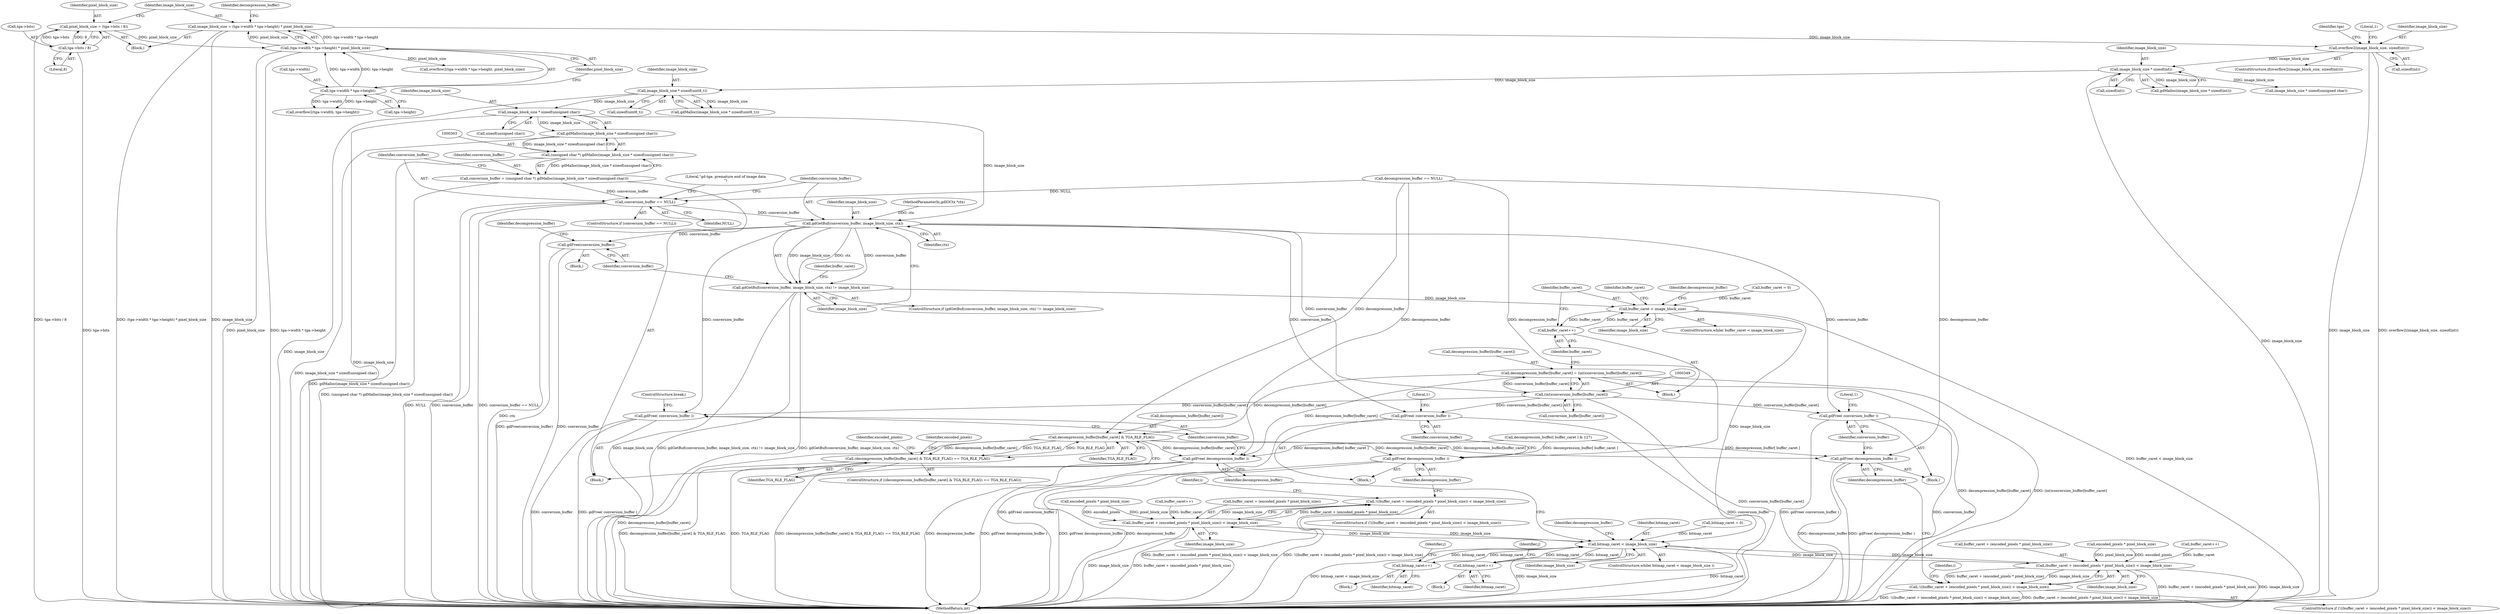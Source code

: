 digraph "0_libgd_01c61f8ab110a77ae64b5ca67c244c728c506f03@API" {
"1000305" [label="(Call,image_block_size * sizeof(unsigned char))"];
"1000288" [label="(Call,image_block_size * sizeof(uint8_t))"];
"1000210" [label="(Call,image_block_size * sizeof(int))"];
"1000180" [label="(Call,overflow2(image_block_size, sizeof(int)))"];
"1000117" [label="(Call,image_block_size = (tga->width * tga->height) * pixel_block_size)"];
"1000119" [label="(Call,(tga->width * tga->height) * pixel_block_size)"];
"1000120" [label="(Call,tga->width * tga->height)"];
"1000109" [label="(Call,pixel_block_size = (tga->bits / 8))"];
"1000111" [label="(Call,tga->bits / 8)"];
"1000304" [label="(Call,gdMalloc(image_block_size * sizeof(unsigned char)))"];
"1000302" [label="(Call,(unsigned char *) gdMalloc(image_block_size * sizeof(unsigned char)))"];
"1000300" [label="(Call,conversion_buffer = (unsigned char *) gdMalloc(image_block_size * sizeof(unsigned char)))"];
"1000310" [label="(Call,conversion_buffer == NULL)"];
"1000323" [label="(Call,gdGetBuf(conversion_buffer, image_block_size, ctx))"];
"1000322" [label="(Call,gdGetBuf(conversion_buffer, image_block_size, ctx) != image_block_size)"];
"1000340" [label="(Call,buffer_caret < image_block_size)"];
"1000353" [label="(Call,buffer_caret++)"];
"1000359" [label="(Call,bitmap_caret < image_block_size)"];
"1000390" [label="(Call,(buffer_caret + (encoded_pixels * pixel_block_size)) < image_block_size)"];
"1000389" [label="(Call,!((buffer_caret + (encoded_pixels * pixel_block_size)) < image_block_size))"];
"1000425" [label="(Call,bitmap_caret++)"];
"1000460" [label="(Call,(buffer_caret + (encoded_pixels * pixel_block_size)) < image_block_size)"];
"1000459" [label="(Call,!((buffer_caret + (encoded_pixels * pixel_block_size)) < image_block_size))"];
"1000495" [label="(Call,bitmap_caret++)"];
"1000329" [label="(Call,gdFree(conversion_buffer))"];
"1000348" [label="(Call,(int)conversion_buffer[buffer_caret])"];
"1000344" [label="(Call,decompression_buffer[buffer_caret] = (int)conversion_buffer[buffer_caret])"];
"1000365" [label="(Call,decompression_buffer[buffer_caret] & TGA_RLE_FLAG)"];
"1000364" [label="(Call,(decompression_buffer[buffer_caret] & TGA_RLE_FLAG) == TGA_RLE_FLAG)"];
"1000398" [label="(Call,gdFree( decompression_buffer ))"];
"1000468" [label="(Call,gdFree( decompression_buffer ))"];
"1000512" [label="(Call,gdFree( decompression_buffer ))"];
"1000400" [label="(Call,gdFree( conversion_buffer ))"];
"1000470" [label="(Call,gdFree( conversion_buffer ))"];
"1000514" [label="(Call,gdFree( conversion_buffer ))"];
"1000519" [label="(MethodReturn,int)"];
"1000345" [label="(Call,decompression_buffer[buffer_caret])"];
"1000110" [label="(Identifier,pixel_block_size)"];
"1000340" [label="(Call,buffer_caret < image_block_size)"];
"1000364" [label="(Call,(decompression_buffer[buffer_caret] & TGA_RLE_FLAG) == TGA_RLE_FLAG)"];
"1000234" [label="(Call,image_block_size * sizeof(unsigned char))"];
"1000130" [label="(Identifier,decompression_buffer)"];
"1000105" [label="(MethodParameterIn,gdIOCtx *ctx)"];
"1000180" [label="(Call,overflow2(image_block_size, sizeof(int)))"];
"1000469" [label="(Identifier,decompression_buffer)"];
"1000407" [label="(Identifier,i)"];
"1000388" [label="(ControlStructure,if (!((buffer_caret + (encoded_pixels * pixel_block_size)) < image_block_size)))"];
"1000397" [label="(Block,)"];
"1000212" [label="(Call,sizeof(int))"];
"1000458" [label="(ControlStructure,if (!((buffer_caret + (encoded_pixels * pixel_block_size)) < image_block_size)))"];
"1000490" [label="(Identifier,j)"];
"1000181" [label="(Identifier,image_block_size)"];
"1000311" [label="(Identifier,conversion_buffer)"];
"1000321" [label="(ControlStructure,if (gdGetBuf(conversion_buffer, image_block_size, ctx) != image_block_size))"];
"1000154" [label="(Call,overflow2(tga->width, tga->height))"];
"1000182" [label="(Call,sizeof(int))"];
"1000361" [label="(Identifier,image_block_size)"];
"1000367" [label="(Identifier,decompression_buffer)"];
"1000463" [label="(Call,encoded_pixels * pixel_block_size)"];
"1000309" [label="(ControlStructure,if (conversion_buffer == NULL))"];
"1000289" [label="(Identifier,image_block_size)"];
"1000121" [label="(Call,tga->width)"];
"1000492" [label="(Block,)"];
"1000342" [label="(Identifier,image_block_size)"];
"1000496" [label="(Identifier,bitmap_caret)"];
"1000467" [label="(Block,)"];
"1000360" [label="(Identifier,bitmap_caret)"];
"1000107" [label="(Block,)"];
"1000516" [label="(ControlStructure,break;)"];
"1000326" [label="(Identifier,ctx)"];
"1000359" [label="(Call,bitmap_caret < image_block_size)"];
"1000115" [label="(Literal,8)"];
"1000512" [label="(Call,gdFree( decompression_buffer ))"];
"1000401" [label="(Identifier,conversion_buffer)"];
"1000375" [label="(Call,decompression_buffer[ buffer_caret ] & 127)"];
"1000474" [label="(Literal,1)"];
"1000356" [label="(Identifier,buffer_caret)"];
"1000304" [label="(Call,gdMalloc(image_block_size * sizeof(unsigned char)))"];
"1000111" [label="(Call,tga->bits / 8)"];
"1000227" [label="(Block,)"];
"1000312" [label="(Identifier,NULL)"];
"1000315" [label="(Literal,\"gd-tga: premature end of image data\n\")"];
"1000370" [label="(Identifier,TGA_RLE_FLAG)"];
"1000514" [label="(Call,gdFree( conversion_buffer ))"];
"1000350" [label="(Call,conversion_buffer[buffer_caret])"];
"1000328" [label="(Block,)"];
"1000396" [label="(Identifier,image_block_size)"];
"1000327" [label="(Identifier,image_block_size)"];
"1000192" [label="(Identifier,tga)"];
"1000332" [label="(Identifier,decompression_buffer)"];
"1000513" [label="(Identifier,decompression_buffer)"];
"1000451" [label="(Call,buffer_caret++)"];
"1000187" [label="(Literal,1)"];
"1000343" [label="(Block,)"];
"1000124" [label="(Call,tga->height)"];
"1000305" [label="(Call,image_block_size * sizeof(unsigned char))"];
"1000363" [label="(ControlStructure,if ((decompression_buffer[buffer_caret] & TGA_RLE_FLAG) == TGA_RLE_FLAG))"];
"1000112" [label="(Call,tga->bits)"];
"1000358" [label="(ControlStructure,while( bitmap_caret < image_block_size ))"];
"1000365" [label="(Call,decompression_buffer[buffer_caret] & TGA_RLE_FLAG)"];
"1000324" [label="(Identifier,conversion_buffer)"];
"1000325" [label="(Identifier,image_block_size)"];
"1000118" [label="(Identifier,image_block_size)"];
"1000420" [label="(Identifier,j)"];
"1000209" [label="(Call,gdMalloc(image_block_size * sizeof(int)))"];
"1000353" [label="(Call,buffer_caret++)"];
"1000307" [label="(Call,sizeof(unsigned char))"];
"1000470" [label="(Call,gdFree( conversion_buffer ))"];
"1000369" [label="(Identifier,TGA_RLE_FLAG)"];
"1000119" [label="(Call,(tga->width * tga->height) * pixel_block_size)"];
"1000120" [label="(Call,tga->width * tga->height)"];
"1000468" [label="(Call,gdFree( decompression_buffer ))"];
"1000471" [label="(Identifier,conversion_buffer)"];
"1000117" [label="(Call,image_block_size = (tga->width * tga->height) * pixel_block_size)"];
"1000426" [label="(Identifier,bitmap_caret)"];
"1000166" [label="(Call,overflow2(tga->width * tga->height, pixel_block_size))"];
"1000398" [label="(Call,gdFree( decompression_buffer ))"];
"1000348" [label="(Call,(int)conversion_buffer[buffer_caret])"];
"1000341" [label="(Identifier,buffer_caret)"];
"1000300" [label="(Call,conversion_buffer = (unsigned char *) gdMalloc(image_block_size * sizeof(unsigned char)))"];
"1000339" [label="(ControlStructure,while( buffer_caret < image_block_size))"];
"1000293" [label="(Call,decompression_buffer == NULL)"];
"1000389" [label="(Call,!((buffer_caret + (encoded_pixels * pixel_block_size)) < image_block_size))"];
"1000306" [label="(Identifier,image_block_size)"];
"1000301" [label="(Identifier,conversion_buffer)"];
"1000425" [label="(Call,bitmap_caret++)"];
"1000346" [label="(Identifier,decompression_buffer)"];
"1000477" [label="(Identifier,i)"];
"1000322" [label="(Call,gdGetBuf(conversion_buffer, image_block_size, ctx) != image_block_size)"];
"1000381" [label="(Call,buffer_caret++)"];
"1000330" [label="(Identifier,conversion_buffer)"];
"1000354" [label="(Identifier,buffer_caret)"];
"1000211" [label="(Identifier,image_block_size)"];
"1000179" [label="(ControlStructure,if(overflow2(image_block_size, sizeof(int))))"];
"1000393" [label="(Call,encoded_pixels * pixel_block_size)"];
"1000495" [label="(Call,bitmap_caret++)"];
"1000329" [label="(Call,gdFree(conversion_buffer))"];
"1000290" [label="(Call,sizeof(uint8_t))"];
"1000373" [label="(Identifier,encoded_pixels)"];
"1000336" [label="(Call,buffer_caret = 0)"];
"1000399" [label="(Identifier,decompression_buffer)"];
"1000459" [label="(Call,!((buffer_caret + (encoded_pixels * pixel_block_size)) < image_block_size))"];
"1000310" [label="(Call,conversion_buffer == NULL)"];
"1000515" [label="(Identifier,conversion_buffer)"];
"1000404" [label="(Literal,1)"];
"1000323" [label="(Call,gdGetBuf(conversion_buffer, image_block_size, ctx))"];
"1000390" [label="(Call,(buffer_caret + (encoded_pixels * pixel_block_size)) < image_block_size)"];
"1000391" [label="(Call,buffer_caret + (encoded_pixels * pixel_block_size))"];
"1000466" [label="(Identifier,image_block_size)"];
"1000337" [label="(Identifier,buffer_caret)"];
"1000210" [label="(Call,image_block_size * sizeof(int))"];
"1000344" [label="(Call,decompression_buffer[buffer_caret] = (int)conversion_buffer[buffer_caret])"];
"1000127" [label="(Identifier,pixel_block_size)"];
"1000109" [label="(Call,pixel_block_size = (tga->bits / 8))"];
"1000460" [label="(Call,(buffer_caret + (encoded_pixels * pixel_block_size)) < image_block_size)"];
"1000445" [label="(Identifier,encoded_pixels)"];
"1000302" [label="(Call,(unsigned char *) gdMalloc(image_block_size * sizeof(unsigned char)))"];
"1000141" [label="(Call,bitmap_caret = 0)"];
"1000366" [label="(Call,decompression_buffer[buffer_caret])"];
"1000461" [label="(Call,buffer_caret + (encoded_pixels * pixel_block_size))"];
"1000287" [label="(Call,gdMalloc(image_block_size * sizeof(uint8_t)))"];
"1000400" [label="(Call,gdFree( conversion_buffer ))"];
"1000288" [label="(Call,image_block_size * sizeof(uint8_t))"];
"1000422" [label="(Block,)"];
"1000305" -> "1000304"  [label="AST: "];
"1000305" -> "1000307"  [label="CFG: "];
"1000306" -> "1000305"  [label="AST: "];
"1000307" -> "1000305"  [label="AST: "];
"1000304" -> "1000305"  [label="CFG: "];
"1000305" -> "1000519"  [label="DDG: image_block_size"];
"1000305" -> "1000304"  [label="DDG: image_block_size"];
"1000288" -> "1000305"  [label="DDG: image_block_size"];
"1000305" -> "1000323"  [label="DDG: image_block_size"];
"1000288" -> "1000287"  [label="AST: "];
"1000288" -> "1000290"  [label="CFG: "];
"1000289" -> "1000288"  [label="AST: "];
"1000290" -> "1000288"  [label="AST: "];
"1000287" -> "1000288"  [label="CFG: "];
"1000288" -> "1000519"  [label="DDG: image_block_size"];
"1000288" -> "1000287"  [label="DDG: image_block_size"];
"1000210" -> "1000288"  [label="DDG: image_block_size"];
"1000210" -> "1000209"  [label="AST: "];
"1000210" -> "1000212"  [label="CFG: "];
"1000211" -> "1000210"  [label="AST: "];
"1000212" -> "1000210"  [label="AST: "];
"1000209" -> "1000210"  [label="CFG: "];
"1000210" -> "1000519"  [label="DDG: image_block_size"];
"1000210" -> "1000209"  [label="DDG: image_block_size"];
"1000180" -> "1000210"  [label="DDG: image_block_size"];
"1000210" -> "1000234"  [label="DDG: image_block_size"];
"1000180" -> "1000179"  [label="AST: "];
"1000180" -> "1000182"  [label="CFG: "];
"1000181" -> "1000180"  [label="AST: "];
"1000182" -> "1000180"  [label="AST: "];
"1000187" -> "1000180"  [label="CFG: "];
"1000192" -> "1000180"  [label="CFG: "];
"1000180" -> "1000519"  [label="DDG: image_block_size"];
"1000180" -> "1000519"  [label="DDG: overflow2(image_block_size, sizeof(int))"];
"1000117" -> "1000180"  [label="DDG: image_block_size"];
"1000117" -> "1000107"  [label="AST: "];
"1000117" -> "1000119"  [label="CFG: "];
"1000118" -> "1000117"  [label="AST: "];
"1000119" -> "1000117"  [label="AST: "];
"1000130" -> "1000117"  [label="CFG: "];
"1000117" -> "1000519"  [label="DDG: image_block_size"];
"1000117" -> "1000519"  [label="DDG: (tga->width * tga->height) * pixel_block_size"];
"1000119" -> "1000117"  [label="DDG: tga->width * tga->height"];
"1000119" -> "1000117"  [label="DDG: pixel_block_size"];
"1000119" -> "1000127"  [label="CFG: "];
"1000120" -> "1000119"  [label="AST: "];
"1000127" -> "1000119"  [label="AST: "];
"1000119" -> "1000519"  [label="DDG: pixel_block_size"];
"1000119" -> "1000519"  [label="DDG: tga->width * tga->height"];
"1000120" -> "1000119"  [label="DDG: tga->width"];
"1000120" -> "1000119"  [label="DDG: tga->height"];
"1000109" -> "1000119"  [label="DDG: pixel_block_size"];
"1000119" -> "1000166"  [label="DDG: pixel_block_size"];
"1000120" -> "1000124"  [label="CFG: "];
"1000121" -> "1000120"  [label="AST: "];
"1000124" -> "1000120"  [label="AST: "];
"1000127" -> "1000120"  [label="CFG: "];
"1000120" -> "1000154"  [label="DDG: tga->width"];
"1000120" -> "1000154"  [label="DDG: tga->height"];
"1000109" -> "1000107"  [label="AST: "];
"1000109" -> "1000111"  [label="CFG: "];
"1000110" -> "1000109"  [label="AST: "];
"1000111" -> "1000109"  [label="AST: "];
"1000118" -> "1000109"  [label="CFG: "];
"1000109" -> "1000519"  [label="DDG: tga->bits / 8"];
"1000111" -> "1000109"  [label="DDG: tga->bits"];
"1000111" -> "1000109"  [label="DDG: 8"];
"1000111" -> "1000115"  [label="CFG: "];
"1000112" -> "1000111"  [label="AST: "];
"1000115" -> "1000111"  [label="AST: "];
"1000111" -> "1000519"  [label="DDG: tga->bits"];
"1000304" -> "1000302"  [label="AST: "];
"1000302" -> "1000304"  [label="CFG: "];
"1000304" -> "1000519"  [label="DDG: image_block_size * sizeof(unsigned char)"];
"1000304" -> "1000302"  [label="DDG: image_block_size * sizeof(unsigned char)"];
"1000302" -> "1000300"  [label="AST: "];
"1000303" -> "1000302"  [label="AST: "];
"1000300" -> "1000302"  [label="CFG: "];
"1000302" -> "1000519"  [label="DDG: gdMalloc(image_block_size * sizeof(unsigned char))"];
"1000302" -> "1000300"  [label="DDG: gdMalloc(image_block_size * sizeof(unsigned char))"];
"1000300" -> "1000227"  [label="AST: "];
"1000301" -> "1000300"  [label="AST: "];
"1000311" -> "1000300"  [label="CFG: "];
"1000300" -> "1000519"  [label="DDG: (unsigned char *) gdMalloc(image_block_size * sizeof(unsigned char))"];
"1000300" -> "1000310"  [label="DDG: conversion_buffer"];
"1000310" -> "1000309"  [label="AST: "];
"1000310" -> "1000312"  [label="CFG: "];
"1000311" -> "1000310"  [label="AST: "];
"1000312" -> "1000310"  [label="AST: "];
"1000315" -> "1000310"  [label="CFG: "];
"1000324" -> "1000310"  [label="CFG: "];
"1000310" -> "1000519"  [label="DDG: conversion_buffer == NULL"];
"1000310" -> "1000519"  [label="DDG: NULL"];
"1000310" -> "1000519"  [label="DDG: conversion_buffer"];
"1000293" -> "1000310"  [label="DDG: NULL"];
"1000310" -> "1000323"  [label="DDG: conversion_buffer"];
"1000323" -> "1000322"  [label="AST: "];
"1000323" -> "1000326"  [label="CFG: "];
"1000324" -> "1000323"  [label="AST: "];
"1000325" -> "1000323"  [label="AST: "];
"1000326" -> "1000323"  [label="AST: "];
"1000327" -> "1000323"  [label="CFG: "];
"1000323" -> "1000519"  [label="DDG: ctx"];
"1000323" -> "1000322"  [label="DDG: conversion_buffer"];
"1000323" -> "1000322"  [label="DDG: image_block_size"];
"1000323" -> "1000322"  [label="DDG: ctx"];
"1000105" -> "1000323"  [label="DDG: ctx"];
"1000323" -> "1000329"  [label="DDG: conversion_buffer"];
"1000323" -> "1000348"  [label="DDG: conversion_buffer"];
"1000323" -> "1000400"  [label="DDG: conversion_buffer"];
"1000323" -> "1000470"  [label="DDG: conversion_buffer"];
"1000323" -> "1000514"  [label="DDG: conversion_buffer"];
"1000322" -> "1000321"  [label="AST: "];
"1000322" -> "1000327"  [label="CFG: "];
"1000327" -> "1000322"  [label="AST: "];
"1000330" -> "1000322"  [label="CFG: "];
"1000337" -> "1000322"  [label="CFG: "];
"1000322" -> "1000519"  [label="DDG: gdGetBuf(conversion_buffer, image_block_size, ctx) != image_block_size"];
"1000322" -> "1000519"  [label="DDG: gdGetBuf(conversion_buffer, image_block_size, ctx)"];
"1000322" -> "1000519"  [label="DDG: image_block_size"];
"1000322" -> "1000340"  [label="DDG: image_block_size"];
"1000340" -> "1000339"  [label="AST: "];
"1000340" -> "1000342"  [label="CFG: "];
"1000341" -> "1000340"  [label="AST: "];
"1000342" -> "1000340"  [label="AST: "];
"1000346" -> "1000340"  [label="CFG: "];
"1000356" -> "1000340"  [label="CFG: "];
"1000340" -> "1000519"  [label="DDG: buffer_caret < image_block_size"];
"1000353" -> "1000340"  [label="DDG: buffer_caret"];
"1000336" -> "1000340"  [label="DDG: buffer_caret"];
"1000340" -> "1000353"  [label="DDG: buffer_caret"];
"1000340" -> "1000359"  [label="DDG: image_block_size"];
"1000353" -> "1000343"  [label="AST: "];
"1000353" -> "1000354"  [label="CFG: "];
"1000354" -> "1000353"  [label="AST: "];
"1000341" -> "1000353"  [label="CFG: "];
"1000359" -> "1000358"  [label="AST: "];
"1000359" -> "1000361"  [label="CFG: "];
"1000360" -> "1000359"  [label="AST: "];
"1000361" -> "1000359"  [label="AST: "];
"1000367" -> "1000359"  [label="CFG: "];
"1000513" -> "1000359"  [label="CFG: "];
"1000359" -> "1000519"  [label="DDG: image_block_size"];
"1000359" -> "1000519"  [label="DDG: bitmap_caret"];
"1000359" -> "1000519"  [label="DDG: bitmap_caret < image_block_size"];
"1000141" -> "1000359"  [label="DDG: bitmap_caret"];
"1000495" -> "1000359"  [label="DDG: bitmap_caret"];
"1000425" -> "1000359"  [label="DDG: bitmap_caret"];
"1000390" -> "1000359"  [label="DDG: image_block_size"];
"1000460" -> "1000359"  [label="DDG: image_block_size"];
"1000359" -> "1000390"  [label="DDG: image_block_size"];
"1000359" -> "1000425"  [label="DDG: bitmap_caret"];
"1000359" -> "1000460"  [label="DDG: image_block_size"];
"1000359" -> "1000495"  [label="DDG: bitmap_caret"];
"1000390" -> "1000389"  [label="AST: "];
"1000390" -> "1000396"  [label="CFG: "];
"1000391" -> "1000390"  [label="AST: "];
"1000396" -> "1000390"  [label="AST: "];
"1000389" -> "1000390"  [label="CFG: "];
"1000390" -> "1000519"  [label="DDG: image_block_size"];
"1000390" -> "1000519"  [label="DDG: buffer_caret + (encoded_pixels * pixel_block_size)"];
"1000390" -> "1000389"  [label="DDG: buffer_caret + (encoded_pixels * pixel_block_size)"];
"1000390" -> "1000389"  [label="DDG: image_block_size"];
"1000381" -> "1000390"  [label="DDG: buffer_caret"];
"1000393" -> "1000390"  [label="DDG: encoded_pixels"];
"1000393" -> "1000390"  [label="DDG: pixel_block_size"];
"1000389" -> "1000388"  [label="AST: "];
"1000399" -> "1000389"  [label="CFG: "];
"1000407" -> "1000389"  [label="CFG: "];
"1000389" -> "1000519"  [label="DDG: !((buffer_caret + (encoded_pixels * pixel_block_size)) < image_block_size)"];
"1000389" -> "1000519"  [label="DDG: (buffer_caret + (encoded_pixels * pixel_block_size)) < image_block_size"];
"1000425" -> "1000422"  [label="AST: "];
"1000425" -> "1000426"  [label="CFG: "];
"1000426" -> "1000425"  [label="AST: "];
"1000420" -> "1000425"  [label="CFG: "];
"1000460" -> "1000459"  [label="AST: "];
"1000460" -> "1000466"  [label="CFG: "];
"1000461" -> "1000460"  [label="AST: "];
"1000466" -> "1000460"  [label="AST: "];
"1000459" -> "1000460"  [label="CFG: "];
"1000460" -> "1000519"  [label="DDG: buffer_caret + (encoded_pixels * pixel_block_size)"];
"1000460" -> "1000519"  [label="DDG: image_block_size"];
"1000460" -> "1000459"  [label="DDG: buffer_caret + (encoded_pixels * pixel_block_size)"];
"1000460" -> "1000459"  [label="DDG: image_block_size"];
"1000451" -> "1000460"  [label="DDG: buffer_caret"];
"1000463" -> "1000460"  [label="DDG: encoded_pixels"];
"1000463" -> "1000460"  [label="DDG: pixel_block_size"];
"1000459" -> "1000458"  [label="AST: "];
"1000469" -> "1000459"  [label="CFG: "];
"1000477" -> "1000459"  [label="CFG: "];
"1000459" -> "1000519"  [label="DDG: (buffer_caret + (encoded_pixels * pixel_block_size)) < image_block_size"];
"1000459" -> "1000519"  [label="DDG: !((buffer_caret + (encoded_pixels * pixel_block_size)) < image_block_size)"];
"1000495" -> "1000492"  [label="AST: "];
"1000495" -> "1000496"  [label="CFG: "];
"1000496" -> "1000495"  [label="AST: "];
"1000490" -> "1000495"  [label="CFG: "];
"1000329" -> "1000328"  [label="AST: "];
"1000329" -> "1000330"  [label="CFG: "];
"1000330" -> "1000329"  [label="AST: "];
"1000332" -> "1000329"  [label="CFG: "];
"1000329" -> "1000519"  [label="DDG: gdFree(conversion_buffer)"];
"1000329" -> "1000519"  [label="DDG: conversion_buffer"];
"1000348" -> "1000344"  [label="AST: "];
"1000348" -> "1000350"  [label="CFG: "];
"1000349" -> "1000348"  [label="AST: "];
"1000350" -> "1000348"  [label="AST: "];
"1000344" -> "1000348"  [label="CFG: "];
"1000348" -> "1000519"  [label="DDG: conversion_buffer[buffer_caret]"];
"1000348" -> "1000344"  [label="DDG: conversion_buffer[buffer_caret]"];
"1000348" -> "1000400"  [label="DDG: conversion_buffer[buffer_caret]"];
"1000348" -> "1000470"  [label="DDG: conversion_buffer[buffer_caret]"];
"1000348" -> "1000514"  [label="DDG: conversion_buffer[buffer_caret]"];
"1000344" -> "1000343"  [label="AST: "];
"1000345" -> "1000344"  [label="AST: "];
"1000354" -> "1000344"  [label="CFG: "];
"1000344" -> "1000519"  [label="DDG: (int)conversion_buffer[buffer_caret]"];
"1000344" -> "1000519"  [label="DDG: decompression_buffer[buffer_caret]"];
"1000344" -> "1000365"  [label="DDG: decompression_buffer[buffer_caret]"];
"1000344" -> "1000512"  [label="DDG: decompression_buffer[buffer_caret]"];
"1000365" -> "1000364"  [label="AST: "];
"1000365" -> "1000369"  [label="CFG: "];
"1000366" -> "1000365"  [label="AST: "];
"1000369" -> "1000365"  [label="AST: "];
"1000370" -> "1000365"  [label="CFG: "];
"1000365" -> "1000519"  [label="DDG: decompression_buffer[buffer_caret]"];
"1000365" -> "1000364"  [label="DDG: decompression_buffer[buffer_caret]"];
"1000365" -> "1000364"  [label="DDG: TGA_RLE_FLAG"];
"1000293" -> "1000365"  [label="DDG: decompression_buffer"];
"1000364" -> "1000365"  [label="DDG: TGA_RLE_FLAG"];
"1000365" -> "1000398"  [label="DDG: decompression_buffer[buffer_caret]"];
"1000365" -> "1000468"  [label="DDG: decompression_buffer[buffer_caret]"];
"1000365" -> "1000512"  [label="DDG: decompression_buffer[buffer_caret]"];
"1000364" -> "1000363"  [label="AST: "];
"1000364" -> "1000370"  [label="CFG: "];
"1000370" -> "1000364"  [label="AST: "];
"1000373" -> "1000364"  [label="CFG: "];
"1000445" -> "1000364"  [label="CFG: "];
"1000364" -> "1000519"  [label="DDG: decompression_buffer[buffer_caret] & TGA_RLE_FLAG"];
"1000364" -> "1000519"  [label="DDG: TGA_RLE_FLAG"];
"1000364" -> "1000519"  [label="DDG: (decompression_buffer[buffer_caret] & TGA_RLE_FLAG) == TGA_RLE_FLAG"];
"1000398" -> "1000397"  [label="AST: "];
"1000398" -> "1000399"  [label="CFG: "];
"1000399" -> "1000398"  [label="AST: "];
"1000401" -> "1000398"  [label="CFG: "];
"1000398" -> "1000519"  [label="DDG: gdFree( decompression_buffer )"];
"1000398" -> "1000519"  [label="DDG: decompression_buffer"];
"1000375" -> "1000398"  [label="DDG: decompression_buffer[ buffer_caret ]"];
"1000293" -> "1000398"  [label="DDG: decompression_buffer"];
"1000468" -> "1000467"  [label="AST: "];
"1000468" -> "1000469"  [label="CFG: "];
"1000469" -> "1000468"  [label="AST: "];
"1000471" -> "1000468"  [label="CFG: "];
"1000468" -> "1000519"  [label="DDG: gdFree( decompression_buffer )"];
"1000468" -> "1000519"  [label="DDG: decompression_buffer"];
"1000293" -> "1000468"  [label="DDG: decompression_buffer"];
"1000375" -> "1000468"  [label="DDG: decompression_buffer[ buffer_caret ]"];
"1000512" -> "1000227"  [label="AST: "];
"1000512" -> "1000513"  [label="CFG: "];
"1000513" -> "1000512"  [label="AST: "];
"1000515" -> "1000512"  [label="CFG: "];
"1000512" -> "1000519"  [label="DDG: decompression_buffer"];
"1000512" -> "1000519"  [label="DDG: gdFree( decompression_buffer )"];
"1000375" -> "1000512"  [label="DDG: decompression_buffer[ buffer_caret ]"];
"1000293" -> "1000512"  [label="DDG: decompression_buffer"];
"1000400" -> "1000397"  [label="AST: "];
"1000400" -> "1000401"  [label="CFG: "];
"1000401" -> "1000400"  [label="AST: "];
"1000404" -> "1000400"  [label="CFG: "];
"1000400" -> "1000519"  [label="DDG: conversion_buffer"];
"1000400" -> "1000519"  [label="DDG: gdFree( conversion_buffer )"];
"1000470" -> "1000467"  [label="AST: "];
"1000470" -> "1000471"  [label="CFG: "];
"1000471" -> "1000470"  [label="AST: "];
"1000474" -> "1000470"  [label="CFG: "];
"1000470" -> "1000519"  [label="DDG: conversion_buffer"];
"1000470" -> "1000519"  [label="DDG: gdFree( conversion_buffer )"];
"1000514" -> "1000227"  [label="AST: "];
"1000514" -> "1000515"  [label="CFG: "];
"1000515" -> "1000514"  [label="AST: "];
"1000516" -> "1000514"  [label="CFG: "];
"1000514" -> "1000519"  [label="DDG: gdFree( conversion_buffer )"];
"1000514" -> "1000519"  [label="DDG: conversion_buffer"];
}
